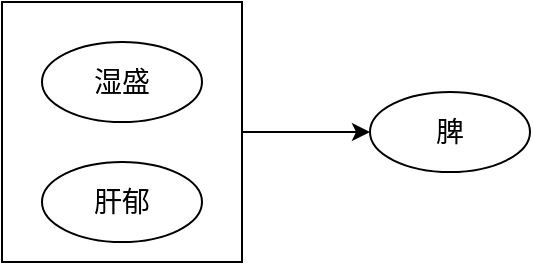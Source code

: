 <mxfile version="23.1.7" type="github">
  <diagram name="第 1 页" id="qnsRu85hqL5BaTXYxZI0">
    <mxGraphModel dx="1050" dy="557" grid="1" gridSize="10" guides="1" tooltips="1" connect="1" arrows="1" fold="1" page="1" pageScale="1" pageWidth="827" pageHeight="1169" math="0" shadow="0">
      <root>
        <mxCell id="0" />
        <mxCell id="1" parent="0" />
        <mxCell id="woRqSLo6KzbHQ52F7EDN-5" style="edgeStyle=orthogonalEdgeStyle;rounded=0;orthogonalLoop=1;jettySize=auto;html=1;exitX=1;exitY=0.5;exitDx=0;exitDy=0;" edge="1" parent="1" source="woRqSLo6KzbHQ52F7EDN-4" target="woRqSLo6KzbHQ52F7EDN-3">
          <mxGeometry relative="1" as="geometry" />
        </mxCell>
        <mxCell id="woRqSLo6KzbHQ52F7EDN-4" value="" style="rounded=0;whiteSpace=wrap;html=1;" vertex="1" parent="1">
          <mxGeometry x="230" y="90" width="120" height="130" as="geometry" />
        </mxCell>
        <mxCell id="woRqSLo6KzbHQ52F7EDN-1" value="湿盛" style="ellipse;whiteSpace=wrap;html=1;fontSize=14;" vertex="1" parent="1">
          <mxGeometry x="250" y="110" width="80" height="40" as="geometry" />
        </mxCell>
        <mxCell id="woRqSLo6KzbHQ52F7EDN-2" value="肝郁" style="ellipse;whiteSpace=wrap;html=1;fontSize=14;" vertex="1" parent="1">
          <mxGeometry x="250" y="170" width="80" height="40" as="geometry" />
        </mxCell>
        <mxCell id="woRqSLo6KzbHQ52F7EDN-3" value="脾" style="ellipse;whiteSpace=wrap;html=1;fontSize=14;" vertex="1" parent="1">
          <mxGeometry x="414" y="135" width="80" height="40" as="geometry" />
        </mxCell>
      </root>
    </mxGraphModel>
  </diagram>
</mxfile>
